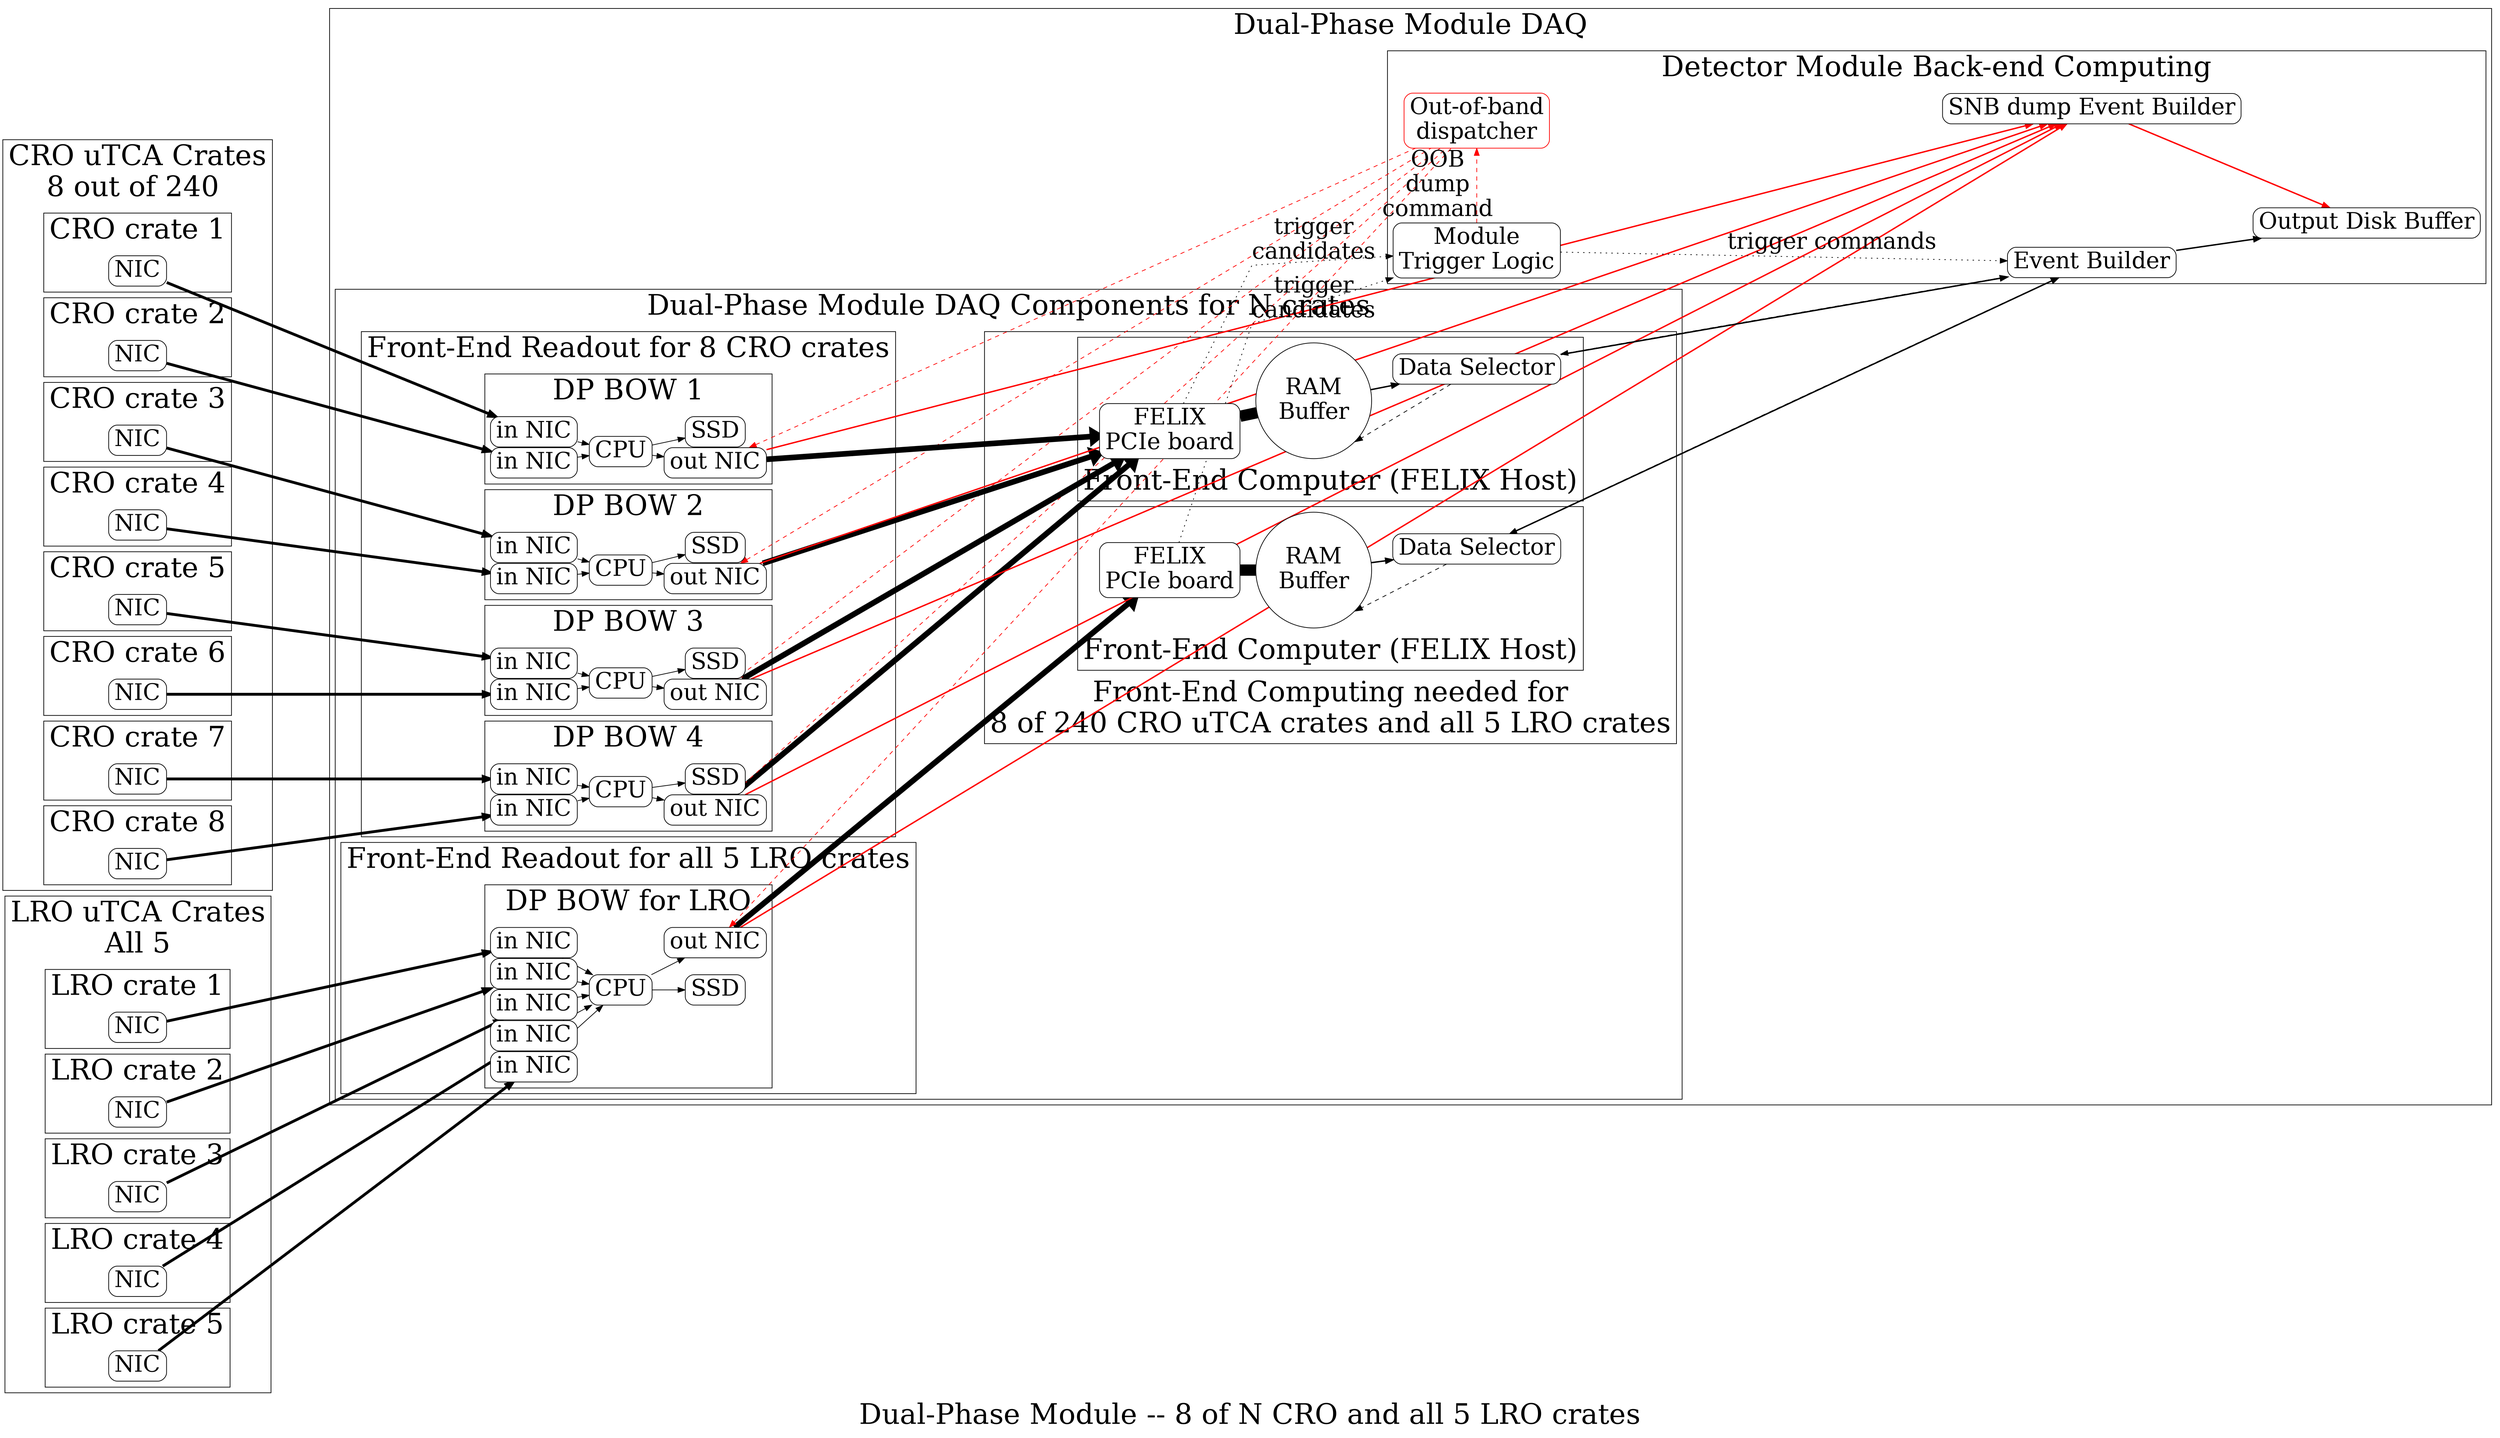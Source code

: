 digraph top {
        graph[compound=true,ordering=out,outputorder=edgesfirst,splines=false,layout=dot,rankdir=LR,fontsize=40,ranksep=.01,nodesep=.01,sep=0.01];
        node[shape=box,style="rounded,filled",fillcolor=white,fontsize=32];
        label="Dual-Phase Module -- 8 of N CRO and all 5 LRO crates";
        edge[fontsize=32];
        
        subgraph cluster_cros {
                label="CRO uTCA Crates\n8 out of 240 ";
                subgraph cluster_cro1 {
                        label="CRO crate 1";
                        cronic1[label="NIC"];
                }
                subgraph cluster_cro2 {
                        label="CRO crate 2";
                        cronic2[label="NIC"];
                }
                subgraph cluster_cro3 {
                        label="CRO crate 3";
                        cronic3[label="NIC"];
                }
                subgraph cluster_cro4 {
                        label="CRO crate 4";
                        cronic4[label="NIC"];
                }
                subgraph cluster_cro5 {
                        label="CRO crate 5";
                        cronic5[label="NIC"];
                }
                subgraph cluster_cro6 {
                        label="CRO crate 6";
                        cronic6[label="NIC"];
                }
                subgraph cluster_cro7 {
                        label="CRO crate 7";
                        cronic7[label="NIC"];
                }
                subgraph cluster_cro8 {
                        label="CRO crate 8";
                        cronic8[label="NIC"];
                }
        }
        subgraph cluster_lros {
                label="LRO uTCA Crates\nAll 5";

                subgraph cluster_lro1 {
                        label="LRO crate 1";
                        lronic1[label="NIC"];
                }
                subgraph cluster_lro2 {
                        label="LRO crate 2";
                        lronic2[label="NIC"];
                }
                subgraph cluster_lro3 {
                        label="LRO crate 3";
                        lronic3[label="NIC"];
                }
                subgraph cluster_lro4 {
                        label="LRO crate 4";
                        lronic4[label="NIC"];
                }
                subgraph cluster_lro5 {
                        label="LRO crate 5";
                        lronic5[label="NIC"];
                }
        }
        subgraph cluster_dp{
                label="Dual-Phase Module DAQ";
                
                subgraph cluster_daqdp{
                        label="Dual-Phase Module DAQ Components for N crates"

                        subgraph cluster_ferohwlro {
                                label="Front-End Readout for all 5 LRO crates";
                                
                                subgraph cluster_bow0 {
                                        label="DP BOW for LRO";
                                        bow0nic0[label="out NIC"];
                                        bow0nic1[label="in NIC"];
                                        bow0nic2[label="in NIC"];
                                        bow0nic3[label="in NIC"];
                                        bow0nic4[label="in NIC"];
                                        bow0nic5[label="in NIC"];
                                        cpu0[label="CPU"];
                                        ssd0[label="SSD"];
                                        bow0nic1->cpu0;
                                        bow0nic2->cpu0;
                                        bow0nic3->cpu0;
                                        bow0nic4->cpu0;
                                        bow0nic5->cpu0;
                                        cpu0->ssd0;
                                        cpu0->bow0nic0;                                        
                                }
                        }

                        subgraph cluster_ferohwcro{
                                label="Front-End Readout for 8 CRO crates";
                                
                                subgraph cluster_bow4 {
                                        label="DP BOW 4";
                                        bow4nic1[label="in NIC"];
                                        bow4nic2[label="in NIC"];
                                        bow4nic0[label="out NIC"];
                                        cpu4[label="CPU"];
                                        ssd4[label="SSD"];
                                        bow4nic1->cpu4;
                                        bow4nic2->cpu4;
                                        cpu4->bow4nic0;
                                        cpu4->ssd4;
                                }

                                subgraph cluster_bow3 {
                                        label="DP BOW 3";
                                        bow3nic1[label="in NIC"];
                                        bow3nic2[label="in NIC"];
                                        bow3nic0[label="out NIC"];
                                        cpu3[label="CPU"];
                                        ssd3[label="SSD"];
                                        bow3nic1->cpu3;
                                        bow3nic2->cpu3;
                                        cpu3->bow3nic0;
                                        cpu3->ssd3;
                                }

                                subgraph cluster_bow2 {
                                        label="DP BOW 2";
                                        bow2nic1[label="in NIC"];
                                        bow2nic2[label="in NIC"];
                                        bow2nic0[label="out NIC"];
                                        cpu2[label="CPU"];
                                        ssd2[label="SSD"];
                                        bow2nic1->cpu2;
                                        bow2nic2->cpu2;
                                        cpu2->bow2nic0;
                                        cpu2->ssd2;
                                }

                                subgraph cluster_bow1 {
                                        label="DP BOW 1";
                                        bow1nic1[label="in NIC"];
                                        bow1nic2[label="in NIC"];
                                        bow1nic0[label="out NIC"];
                                        cpu1[label="CPU"];
                                        ssd1[label="SSD"];
                                        bow1nic1->cpu1;
                                        bow1nic2->cpu1;
                                        cpu1->bow1nic0;
                                        cpu1->ssd1;
                                }
                        }
                        subgraph cluster_fecomp{
                                label="Front-End Computing needed for\n8 of 240 CRO uTCA crates and all 5 LRO crates";
                                labelloc=bottom;
                                style=filled;
                                fillcolor=white;
                                
                                subgraph cluster_felixpc0 {
                                        label="Front-End Computer (FELIX Host)";
                                        felix0[label="FELIX\nPCIe board"];
                                        ring0[shape=circle,label="RAM\nBuffer"];
                                        selector0[label="Data Selector"];
                                        
                                }
                                subgraph cluster_felixpc1 {
                                        label="Front-End Computer (FELIX Host)";
                                        felix1[label="FELIX\nPCIe board"];
                                        ring1[shape=circle,label="RAM\nBuffer"];
                                        selector1[label="Data Selector"];
                                        
                                }
                        }
                }
                subgraph cluster_daqblob {
                        label="Detector Module Back-end Computing";
                        labelloc=top;
                        
                        eb[label="Event Builder"];
                        oob[label="Out-of-band\ndispatcher",color=red];
                        mtl[label="Module\nTrigger Logic"];
                        disk[label="Output Disk Buffer"];
                        snbeb[label="SNB dump Event Builder"];
                }
        }
        
        edge[penwidth=4];
        cronic1->bow1nic1;
        cronic2->bow1nic2;
        cronic3->bow2nic1;
        cronic4->bow2nic2;
        cronic5->bow3nic1;
        cronic6->bow3nic2;
        cronic7->bow4nic1;
        cronic8->bow4nic2;
        
        lronic1->bow0nic1;
        lronic2->bow0nic2;
        lronic3->bow0nic3;
        lronic4->bow0nic4;
        lronic5->bow0nic5;

        edge[penwidth=8];
        bow4nic0->felix1;
        bow3nic0->felix1;
        bow2nic0->felix1;
        bow1nic0->felix1;
        
        bow0nic0->felix0;
        
        edge[penwidth=16,dir=none];
        felix1->ring1;
        felix0->ring0;

        edge[penwidth=2,dir=forward];
        ring1->selector1;
        ring0->selector0;
        selector1->eb;
        selector0->eb;
        eb->disk;

        edge[penwidth=2,dir=forward,color=red];
        bow0nic0->snbeb;
        bow1nic0->snbeb;
        bow2nic0->snbeb;
        bow3nic0->snbeb;
        bow4nic0->snbeb;

        edge[constraint=true];
        snbeb->disk;
        
        
        edge[penwidth=1,style=dashed,color=black];
        selector1->eb[dir=back];
        selector0->eb[dir=back];
        selector1->ring1:se;
        selector0->ring0:se;
        

        edge[penwidth=1,style=dotted];
        felix0->mtl[label="trigger\ncandidates"];
        felix1->mtl[label="trigger\ncandidates"];
        
        mtl->eb[label="trigger commands"];


        // Send trigger back to each rce
        edge[penwidth=1,style=dashed,color=red,constraint=false];
        mtl->oob[label="OOB\ndump\ncommand"];
        bow0nic0->oob[dir=back];
        bow1nic0->oob[dir=back];
        bow2nic0->oob[dir=back];
        bow3nic0->oob[dir=back];
        bow4nic0->oob[dir=back];
        
}
